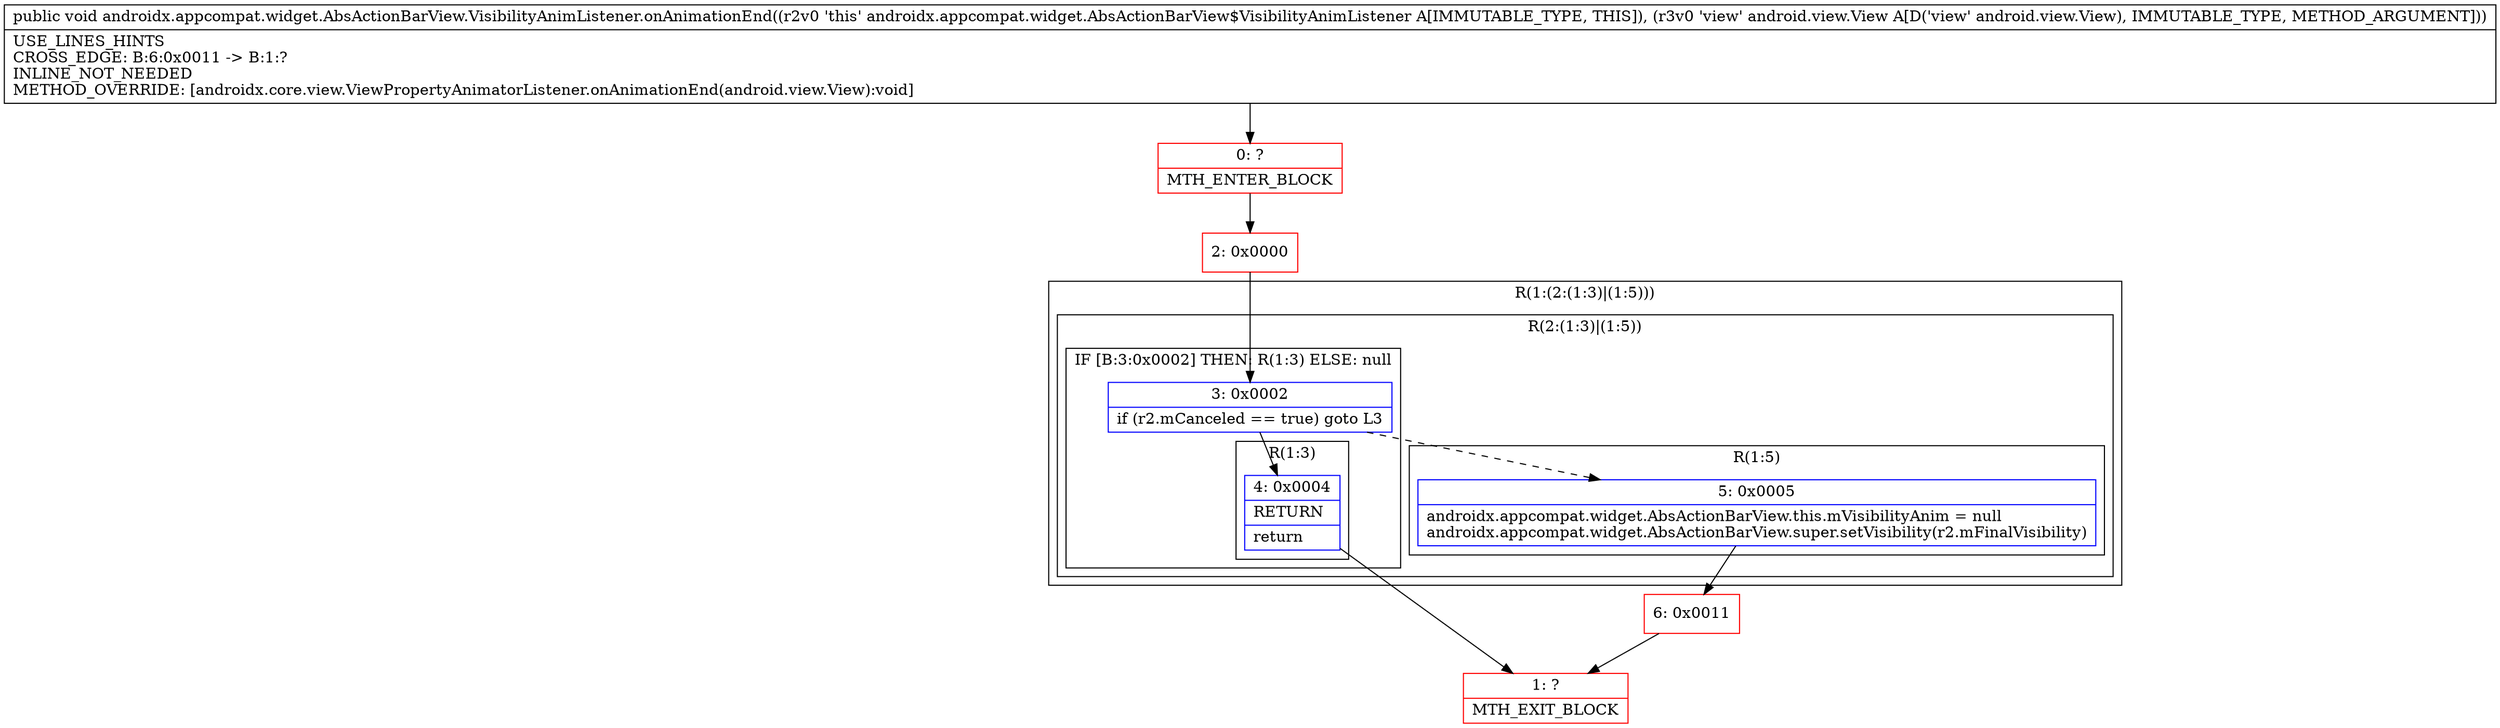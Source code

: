 digraph "CFG forandroidx.appcompat.widget.AbsActionBarView.VisibilityAnimListener.onAnimationEnd(Landroid\/view\/View;)V" {
subgraph cluster_Region_1877195673 {
label = "R(1:(2:(1:3)|(1:5)))";
node [shape=record,color=blue];
subgraph cluster_Region_521460438 {
label = "R(2:(1:3)|(1:5))";
node [shape=record,color=blue];
subgraph cluster_IfRegion_804857372 {
label = "IF [B:3:0x0002] THEN: R(1:3) ELSE: null";
node [shape=record,color=blue];
Node_3 [shape=record,label="{3\:\ 0x0002|if (r2.mCanceled == true) goto L3\l}"];
subgraph cluster_Region_1917372151 {
label = "R(1:3)";
node [shape=record,color=blue];
Node_4 [shape=record,label="{4\:\ 0x0004|RETURN\l|return\l}"];
}
}
subgraph cluster_Region_361556 {
label = "R(1:5)";
node [shape=record,color=blue];
Node_5 [shape=record,label="{5\:\ 0x0005|androidx.appcompat.widget.AbsActionBarView.this.mVisibilityAnim = null\landroidx.appcompat.widget.AbsActionBarView.super.setVisibility(r2.mFinalVisibility)\l}"];
}
}
}
Node_0 [shape=record,color=red,label="{0\:\ ?|MTH_ENTER_BLOCK\l}"];
Node_2 [shape=record,color=red,label="{2\:\ 0x0000}"];
Node_1 [shape=record,color=red,label="{1\:\ ?|MTH_EXIT_BLOCK\l}"];
Node_6 [shape=record,color=red,label="{6\:\ 0x0011}"];
MethodNode[shape=record,label="{public void androidx.appcompat.widget.AbsActionBarView.VisibilityAnimListener.onAnimationEnd((r2v0 'this' androidx.appcompat.widget.AbsActionBarView$VisibilityAnimListener A[IMMUTABLE_TYPE, THIS]), (r3v0 'view' android.view.View A[D('view' android.view.View), IMMUTABLE_TYPE, METHOD_ARGUMENT]))  | USE_LINES_HINTS\lCROSS_EDGE: B:6:0x0011 \-\> B:1:?\lINLINE_NOT_NEEDED\lMETHOD_OVERRIDE: [androidx.core.view.ViewPropertyAnimatorListener.onAnimationEnd(android.view.View):void]\l}"];
MethodNode -> Node_0;Node_3 -> Node_4;
Node_3 -> Node_5[style=dashed];
Node_4 -> Node_1;
Node_5 -> Node_6;
Node_0 -> Node_2;
Node_2 -> Node_3;
Node_6 -> Node_1;
}


